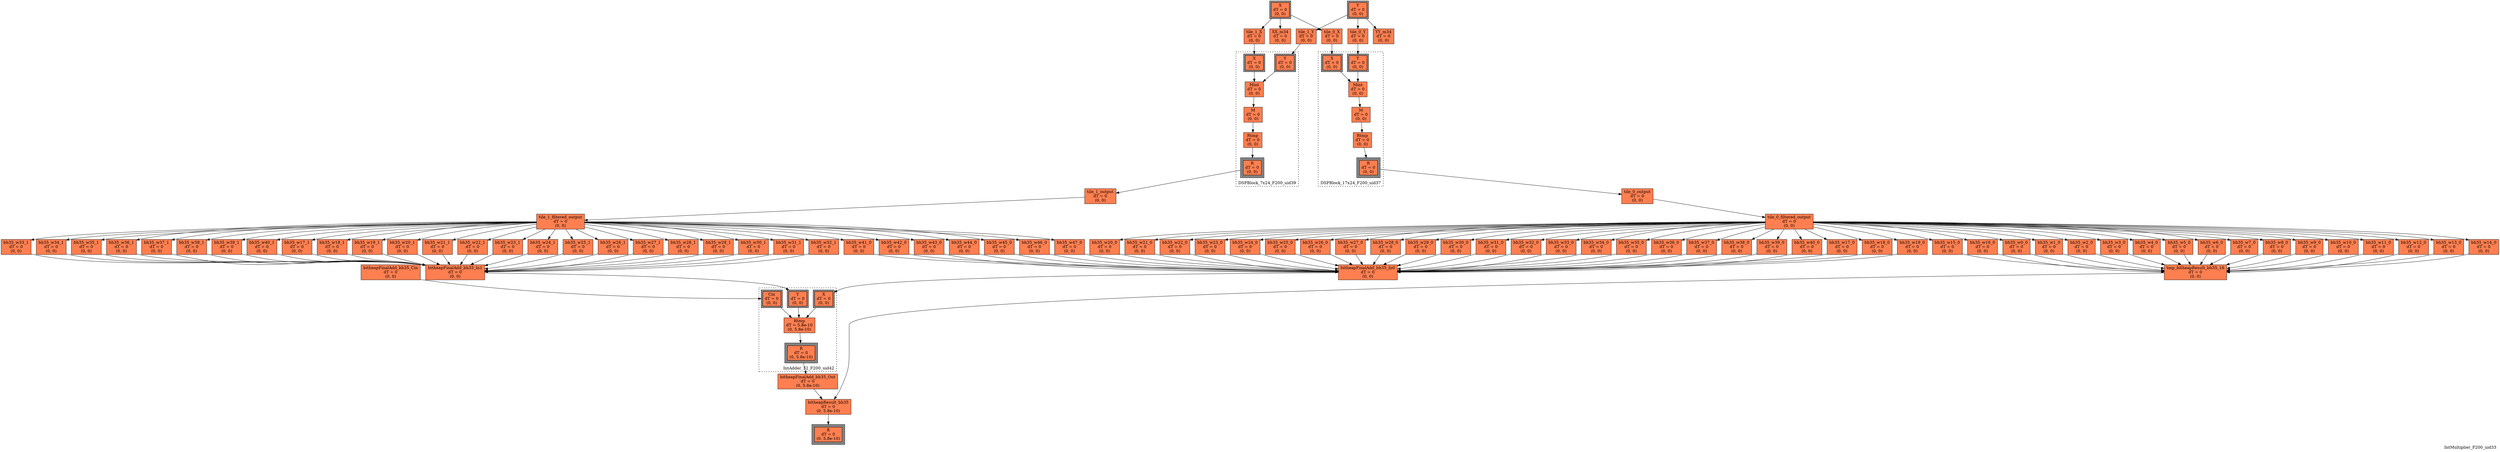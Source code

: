 digraph IntMultiplier_F200_uid33
{
	//graph drawing options
	label=IntMultiplier_F200_uid33;
	labelloc=bottom;
	labeljust=right;
	ratio=auto;
	nodesep=0.25;
	ranksep=0.5;

	//input/output signals of operator IntMultiplier_F200_uid33
	X__IntMultiplier_F200_uid33 [ label="X\ndT = 0\n(0, 0)", shape=box, color=black, style="bold, filled", fillcolor=coral, peripheries=2 ];
	Y__IntMultiplier_F200_uid33 [ label="Y\ndT = 0\n(0, 0)", shape=box, color=black, style="bold, filled", fillcolor=coral, peripheries=2 ];
	R__IntMultiplier_F200_uid33 [ label="R\ndT = 0\n(0, 5.8e-10)", shape=box, color=black, style="bold, filled", fillcolor=coral, peripheries=3 ];
	{rank=same X__IntMultiplier_F200_uid33, Y__IntMultiplier_F200_uid33};
	{rank=same R__IntMultiplier_F200_uid33};
	//internal signals of operator IntMultiplier_F200_uid33
	XX_m34__IntMultiplier_F200_uid33 [ label="XX_m34\ndT = 0\n(0, 0)", shape=box, color=black, style=filled, fillcolor=coral, peripheries=1 ];
	YY_m34__IntMultiplier_F200_uid33 [ label="YY_m34\ndT = 0\n(0, 0)", shape=box, color=black, style=filled, fillcolor=coral, peripheries=1 ];
	tile_0_X__IntMultiplier_F200_uid33 [ label="tile_0_X\ndT = 0\n(0, 0)", shape=box, color=black, style=filled, fillcolor=coral, peripheries=1 ];
	tile_0_Y__IntMultiplier_F200_uid33 [ label="tile_0_Y\ndT = 0\n(0, 0)", shape=box, color=black, style=filled, fillcolor=coral, peripheries=1 ];
	tile_0_output__IntMultiplier_F200_uid33 [ label="tile_0_output\ndT = 0\n(0, 0)", shape=box, color=black, style=filled, fillcolor=coral, peripheries=1 ];
	tile_0_filtered_output__IntMultiplier_F200_uid33 [ label="tile_0_filtered_output\ndT = 0\n(0, 0)", shape=box, color=black, style=filled, fillcolor=coral, peripheries=1 ];
	bh35_w0_0__IntMultiplier_F200_uid33 [ label="bh35_w0_0\ndT = 0\n(0, 0)", shape=box, color=black, style=filled, fillcolor=coral, peripheries=1 ];
	bh35_w1_0__IntMultiplier_F200_uid33 [ label="bh35_w1_0\ndT = 0\n(0, 0)", shape=box, color=black, style=filled, fillcolor=coral, peripheries=1 ];
	bh35_w2_0__IntMultiplier_F200_uid33 [ label="bh35_w2_0\ndT = 0\n(0, 0)", shape=box, color=black, style=filled, fillcolor=coral, peripheries=1 ];
	bh35_w3_0__IntMultiplier_F200_uid33 [ label="bh35_w3_0\ndT = 0\n(0, 0)", shape=box, color=black, style=filled, fillcolor=coral, peripheries=1 ];
	bh35_w4_0__IntMultiplier_F200_uid33 [ label="bh35_w4_0\ndT = 0\n(0, 0)", shape=box, color=black, style=filled, fillcolor=coral, peripheries=1 ];
	bh35_w5_0__IntMultiplier_F200_uid33 [ label="bh35_w5_0\ndT = 0\n(0, 0)", shape=box, color=black, style=filled, fillcolor=coral, peripheries=1 ];
	bh35_w6_0__IntMultiplier_F200_uid33 [ label="bh35_w6_0\ndT = 0\n(0, 0)", shape=box, color=black, style=filled, fillcolor=coral, peripheries=1 ];
	bh35_w7_0__IntMultiplier_F200_uid33 [ label="bh35_w7_0\ndT = 0\n(0, 0)", shape=box, color=black, style=filled, fillcolor=coral, peripheries=1 ];
	bh35_w8_0__IntMultiplier_F200_uid33 [ label="bh35_w8_0\ndT = 0\n(0, 0)", shape=box, color=black, style=filled, fillcolor=coral, peripheries=1 ];
	bh35_w9_0__IntMultiplier_F200_uid33 [ label="bh35_w9_0\ndT = 0\n(0, 0)", shape=box, color=black, style=filled, fillcolor=coral, peripheries=1 ];
	bh35_w10_0__IntMultiplier_F200_uid33 [ label="bh35_w10_0\ndT = 0\n(0, 0)", shape=box, color=black, style=filled, fillcolor=coral, peripheries=1 ];
	bh35_w11_0__IntMultiplier_F200_uid33 [ label="bh35_w11_0\ndT = 0\n(0, 0)", shape=box, color=black, style=filled, fillcolor=coral, peripheries=1 ];
	bh35_w12_0__IntMultiplier_F200_uid33 [ label="bh35_w12_0\ndT = 0\n(0, 0)", shape=box, color=black, style=filled, fillcolor=coral, peripheries=1 ];
	bh35_w13_0__IntMultiplier_F200_uid33 [ label="bh35_w13_0\ndT = 0\n(0, 0)", shape=box, color=black, style=filled, fillcolor=coral, peripheries=1 ];
	bh35_w14_0__IntMultiplier_F200_uid33 [ label="bh35_w14_0\ndT = 0\n(0, 0)", shape=box, color=black, style=filled, fillcolor=coral, peripheries=1 ];
	bh35_w15_0__IntMultiplier_F200_uid33 [ label="bh35_w15_0\ndT = 0\n(0, 0)", shape=box, color=black, style=filled, fillcolor=coral, peripheries=1 ];
	bh35_w16_0__IntMultiplier_F200_uid33 [ label="bh35_w16_0\ndT = 0\n(0, 0)", shape=box, color=black, style=filled, fillcolor=coral, peripheries=1 ];
	bh35_w17_0__IntMultiplier_F200_uid33 [ label="bh35_w17_0\ndT = 0\n(0, 0)", shape=box, color=black, style=filled, fillcolor=coral, peripheries=1 ];
	bh35_w18_0__IntMultiplier_F200_uid33 [ label="bh35_w18_0\ndT = 0\n(0, 0)", shape=box, color=black, style=filled, fillcolor=coral, peripheries=1 ];
	bh35_w19_0__IntMultiplier_F200_uid33 [ label="bh35_w19_0\ndT = 0\n(0, 0)", shape=box, color=black, style=filled, fillcolor=coral, peripheries=1 ];
	bh35_w20_0__IntMultiplier_F200_uid33 [ label="bh35_w20_0\ndT = 0\n(0, 0)", shape=box, color=black, style=filled, fillcolor=coral, peripheries=1 ];
	bh35_w21_0__IntMultiplier_F200_uid33 [ label="bh35_w21_0\ndT = 0\n(0, 0)", shape=box, color=black, style=filled, fillcolor=coral, peripheries=1 ];
	bh35_w22_0__IntMultiplier_F200_uid33 [ label="bh35_w22_0\ndT = 0\n(0, 0)", shape=box, color=black, style=filled, fillcolor=coral, peripheries=1 ];
	bh35_w23_0__IntMultiplier_F200_uid33 [ label="bh35_w23_0\ndT = 0\n(0, 0)", shape=box, color=black, style=filled, fillcolor=coral, peripheries=1 ];
	bh35_w24_0__IntMultiplier_F200_uid33 [ label="bh35_w24_0\ndT = 0\n(0, 0)", shape=box, color=black, style=filled, fillcolor=coral, peripheries=1 ];
	bh35_w25_0__IntMultiplier_F200_uid33 [ label="bh35_w25_0\ndT = 0\n(0, 0)", shape=box, color=black, style=filled, fillcolor=coral, peripheries=1 ];
	bh35_w26_0__IntMultiplier_F200_uid33 [ label="bh35_w26_0\ndT = 0\n(0, 0)", shape=box, color=black, style=filled, fillcolor=coral, peripheries=1 ];
	bh35_w27_0__IntMultiplier_F200_uid33 [ label="bh35_w27_0\ndT = 0\n(0, 0)", shape=box, color=black, style=filled, fillcolor=coral, peripheries=1 ];
	bh35_w28_0__IntMultiplier_F200_uid33 [ label="bh35_w28_0\ndT = 0\n(0, 0)", shape=box, color=black, style=filled, fillcolor=coral, peripheries=1 ];
	bh35_w29_0__IntMultiplier_F200_uid33 [ label="bh35_w29_0\ndT = 0\n(0, 0)", shape=box, color=black, style=filled, fillcolor=coral, peripheries=1 ];
	bh35_w30_0__IntMultiplier_F200_uid33 [ label="bh35_w30_0\ndT = 0\n(0, 0)", shape=box, color=black, style=filled, fillcolor=coral, peripheries=1 ];
	bh35_w31_0__IntMultiplier_F200_uid33 [ label="bh35_w31_0\ndT = 0\n(0, 0)", shape=box, color=black, style=filled, fillcolor=coral, peripheries=1 ];
	bh35_w32_0__IntMultiplier_F200_uid33 [ label="bh35_w32_0\ndT = 0\n(0, 0)", shape=box, color=black, style=filled, fillcolor=coral, peripheries=1 ];
	bh35_w33_0__IntMultiplier_F200_uid33 [ label="bh35_w33_0\ndT = 0\n(0, 0)", shape=box, color=black, style=filled, fillcolor=coral, peripheries=1 ];
	bh35_w34_0__IntMultiplier_F200_uid33 [ label="bh35_w34_0\ndT = 0\n(0, 0)", shape=box, color=black, style=filled, fillcolor=coral, peripheries=1 ];
	bh35_w35_0__IntMultiplier_F200_uid33 [ label="bh35_w35_0\ndT = 0\n(0, 0)", shape=box, color=black, style=filled, fillcolor=coral, peripheries=1 ];
	bh35_w36_0__IntMultiplier_F200_uid33 [ label="bh35_w36_0\ndT = 0\n(0, 0)", shape=box, color=black, style=filled, fillcolor=coral, peripheries=1 ];
	bh35_w37_0__IntMultiplier_F200_uid33 [ label="bh35_w37_0\ndT = 0\n(0, 0)", shape=box, color=black, style=filled, fillcolor=coral, peripheries=1 ];
	bh35_w38_0__IntMultiplier_F200_uid33 [ label="bh35_w38_0\ndT = 0\n(0, 0)", shape=box, color=black, style=filled, fillcolor=coral, peripheries=1 ];
	bh35_w39_0__IntMultiplier_F200_uid33 [ label="bh35_w39_0\ndT = 0\n(0, 0)", shape=box, color=black, style=filled, fillcolor=coral, peripheries=1 ];
	bh35_w40_0__IntMultiplier_F200_uid33 [ label="bh35_w40_0\ndT = 0\n(0, 0)", shape=box, color=black, style=filled, fillcolor=coral, peripheries=1 ];
	tile_1_X__IntMultiplier_F200_uid33 [ label="tile_1_X\ndT = 0\n(0, 0)", shape=box, color=black, style=filled, fillcolor=coral, peripheries=1 ];
	tile_1_Y__IntMultiplier_F200_uid33 [ label="tile_1_Y\ndT = 0\n(0, 0)", shape=box, color=black, style=filled, fillcolor=coral, peripheries=1 ];
	tile_1_output__IntMultiplier_F200_uid33 [ label="tile_1_output\ndT = 0\n(0, 0)", shape=box, color=black, style=filled, fillcolor=coral, peripheries=1 ];
	tile_1_filtered_output__IntMultiplier_F200_uid33 [ label="tile_1_filtered_output\ndT = 0\n(0, 0)", shape=box, color=black, style=filled, fillcolor=coral, peripheries=1 ];
	bh35_w17_1__IntMultiplier_F200_uid33 [ label="bh35_w17_1\ndT = 0\n(0, 0)", shape=box, color=black, style=filled, fillcolor=coral, peripheries=1 ];
	bh35_w18_1__IntMultiplier_F200_uid33 [ label="bh35_w18_1\ndT = 0\n(0, 0)", shape=box, color=black, style=filled, fillcolor=coral, peripheries=1 ];
	bh35_w19_1__IntMultiplier_F200_uid33 [ label="bh35_w19_1\ndT = 0\n(0, 0)", shape=box, color=black, style=filled, fillcolor=coral, peripheries=1 ];
	bh35_w20_1__IntMultiplier_F200_uid33 [ label="bh35_w20_1\ndT = 0\n(0, 0)", shape=box, color=black, style=filled, fillcolor=coral, peripheries=1 ];
	bh35_w21_1__IntMultiplier_F200_uid33 [ label="bh35_w21_1\ndT = 0\n(0, 0)", shape=box, color=black, style=filled, fillcolor=coral, peripheries=1 ];
	bh35_w22_1__IntMultiplier_F200_uid33 [ label="bh35_w22_1\ndT = 0\n(0, 0)", shape=box, color=black, style=filled, fillcolor=coral, peripheries=1 ];
	bh35_w23_1__IntMultiplier_F200_uid33 [ label="bh35_w23_1\ndT = 0\n(0, 0)", shape=box, color=black, style=filled, fillcolor=coral, peripheries=1 ];
	bh35_w24_1__IntMultiplier_F200_uid33 [ label="bh35_w24_1\ndT = 0\n(0, 0)", shape=box, color=black, style=filled, fillcolor=coral, peripheries=1 ];
	bh35_w25_1__IntMultiplier_F200_uid33 [ label="bh35_w25_1\ndT = 0\n(0, 0)", shape=box, color=black, style=filled, fillcolor=coral, peripheries=1 ];
	bh35_w26_1__IntMultiplier_F200_uid33 [ label="bh35_w26_1\ndT = 0\n(0, 0)", shape=box, color=black, style=filled, fillcolor=coral, peripheries=1 ];
	bh35_w27_1__IntMultiplier_F200_uid33 [ label="bh35_w27_1\ndT = 0\n(0, 0)", shape=box, color=black, style=filled, fillcolor=coral, peripheries=1 ];
	bh35_w28_1__IntMultiplier_F200_uid33 [ label="bh35_w28_1\ndT = 0\n(0, 0)", shape=box, color=black, style=filled, fillcolor=coral, peripheries=1 ];
	bh35_w29_1__IntMultiplier_F200_uid33 [ label="bh35_w29_1\ndT = 0\n(0, 0)", shape=box, color=black, style=filled, fillcolor=coral, peripheries=1 ];
	bh35_w30_1__IntMultiplier_F200_uid33 [ label="bh35_w30_1\ndT = 0\n(0, 0)", shape=box, color=black, style=filled, fillcolor=coral, peripheries=1 ];
	bh35_w31_1__IntMultiplier_F200_uid33 [ label="bh35_w31_1\ndT = 0\n(0, 0)", shape=box, color=black, style=filled, fillcolor=coral, peripheries=1 ];
	bh35_w32_1__IntMultiplier_F200_uid33 [ label="bh35_w32_1\ndT = 0\n(0, 0)", shape=box, color=black, style=filled, fillcolor=coral, peripheries=1 ];
	bh35_w33_1__IntMultiplier_F200_uid33 [ label="bh35_w33_1\ndT = 0\n(0, 0)", shape=box, color=black, style=filled, fillcolor=coral, peripheries=1 ];
	bh35_w34_1__IntMultiplier_F200_uid33 [ label="bh35_w34_1\ndT = 0\n(0, 0)", shape=box, color=black, style=filled, fillcolor=coral, peripheries=1 ];
	bh35_w35_1__IntMultiplier_F200_uid33 [ label="bh35_w35_1\ndT = 0\n(0, 0)", shape=box, color=black, style=filled, fillcolor=coral, peripheries=1 ];
	bh35_w36_1__IntMultiplier_F200_uid33 [ label="bh35_w36_1\ndT = 0\n(0, 0)", shape=box, color=black, style=filled, fillcolor=coral, peripheries=1 ];
	bh35_w37_1__IntMultiplier_F200_uid33 [ label="bh35_w37_1\ndT = 0\n(0, 0)", shape=box, color=black, style=filled, fillcolor=coral, peripheries=1 ];
	bh35_w38_1__IntMultiplier_F200_uid33 [ label="bh35_w38_1\ndT = 0\n(0, 0)", shape=box, color=black, style=filled, fillcolor=coral, peripheries=1 ];
	bh35_w39_1__IntMultiplier_F200_uid33 [ label="bh35_w39_1\ndT = 0\n(0, 0)", shape=box, color=black, style=filled, fillcolor=coral, peripheries=1 ];
	bh35_w40_1__IntMultiplier_F200_uid33 [ label="bh35_w40_1\ndT = 0\n(0, 0)", shape=box, color=black, style=filled, fillcolor=coral, peripheries=1 ];
	bh35_w41_0__IntMultiplier_F200_uid33 [ label="bh35_w41_0\ndT = 0\n(0, 0)", shape=box, color=black, style=filled, fillcolor=coral, peripheries=1 ];
	bh35_w42_0__IntMultiplier_F200_uid33 [ label="bh35_w42_0\ndT = 0\n(0, 0)", shape=box, color=black, style=filled, fillcolor=coral, peripheries=1 ];
	bh35_w43_0__IntMultiplier_F200_uid33 [ label="bh35_w43_0\ndT = 0\n(0, 0)", shape=box, color=black, style=filled, fillcolor=coral, peripheries=1 ];
	bh35_w44_0__IntMultiplier_F200_uid33 [ label="bh35_w44_0\ndT = 0\n(0, 0)", shape=box, color=black, style=filled, fillcolor=coral, peripheries=1 ];
	bh35_w45_0__IntMultiplier_F200_uid33 [ label="bh35_w45_0\ndT = 0\n(0, 0)", shape=box, color=black, style=filled, fillcolor=coral, peripheries=1 ];
	bh35_w46_0__IntMultiplier_F200_uid33 [ label="bh35_w46_0\ndT = 0\n(0, 0)", shape=box, color=black, style=filled, fillcolor=coral, peripheries=1 ];
	bh35_w47_0__IntMultiplier_F200_uid33 [ label="bh35_w47_0\ndT = 0\n(0, 0)", shape=box, color=black, style=filled, fillcolor=coral, peripheries=1 ];
	tmp_bitheapResult_bh35_16__IntMultiplier_F200_uid33 [ label="tmp_bitheapResult_bh35_16\ndT = 0\n(0, 0)", shape=box, color=black, style=filled, fillcolor=coral, peripheries=1 ];
	bitheapFinalAdd_bh35_In0__IntMultiplier_F200_uid33 [ label="bitheapFinalAdd_bh35_In0\ndT = 0\n(0, 0)", shape=box, color=black, style=filled, fillcolor=coral, peripheries=1 ];
	bitheapFinalAdd_bh35_In1__IntMultiplier_F200_uid33 [ label="bitheapFinalAdd_bh35_In1\ndT = 0\n(0, 0)", shape=box, color=black, style=filled, fillcolor=coral, peripheries=1 ];
	bitheapFinalAdd_bh35_Cin__IntMultiplier_F200_uid33 [ label="bitheapFinalAdd_bh35_Cin\ndT = 0\n(0, 0)", shape=box, color=black, style=filled, fillcolor=coral, peripheries=1 ];
	bitheapFinalAdd_bh35_Out__IntMultiplier_F200_uid33 [ label="bitheapFinalAdd_bh35_Out\ndT = 0\n(0, 5.8e-10)", shape=box, color=black, style=filled, fillcolor=coral, peripheries=1 ];
	bitheapResult_bh35__IntMultiplier_F200_uid33 [ label="bitheapResult_bh35\ndT = 0\n(0, 5.8e-10)", shape=box, color=black, style=filled, fillcolor=coral, peripheries=1 ];

	//subcomponents of operator IntMultiplier_F200_uid33

	subgraph cluster_DSPBlock_17x24_F200_uid37
	{
		//graph drawing options
		label=DSPBlock_17x24_F200_uid37;
		labelloc=bottom;
		labeljust=right;
		style="bold, dotted";
		ratio=auto;
		nodesep=0.25;
		ranksep=0.5;

		//input/output signals of operator DSPBlock_17x24_F200_uid37
		X__DSPBlock_17x24_F200_uid37 [ label="X\ndT = 0\n(0, 0)", shape=box, color=black, style="bold, filled", fillcolor=coral, peripheries=2 ];
		Y__DSPBlock_17x24_F200_uid37 [ label="Y\ndT = 0\n(0, 0)", shape=box, color=black, style="bold, filled", fillcolor=coral, peripheries=2 ];
		R__DSPBlock_17x24_F200_uid37 [ label="R\ndT = 0\n(0, 0)", shape=box, color=black, style="bold, filled", fillcolor=coral, peripheries=3 ];
		{rank=same X__DSPBlock_17x24_F200_uid37, Y__DSPBlock_17x24_F200_uid37};
		{rank=same R__DSPBlock_17x24_F200_uid37};
		//internal signals of operator DSPBlock_17x24_F200_uid37
		Mint__DSPBlock_17x24_F200_uid37 [ label="Mint\ndT = 0\n(0, 0)", shape=box, color=black, style=filled, fillcolor=coral, peripheries=1 ];
		M__DSPBlock_17x24_F200_uid37 [ label="M\ndT = 0\n(0, 0)", shape=box, color=black, style=filled, fillcolor=coral, peripheries=1 ];
		Rtmp__DSPBlock_17x24_F200_uid37 [ label="Rtmp\ndT = 0\n(0, 0)", shape=box, color=black, style=filled, fillcolor=coral, peripheries=1 ];

		//subcomponents of operator DSPBlock_17x24_F200_uid37

		//input and internal signal connections of operator DSPBlock_17x24_F200_uid37
		X__DSPBlock_17x24_F200_uid37 -> Mint__DSPBlock_17x24_F200_uid37 [ arrowhead=normal, arrowsize=1.0, arrowtail=normal, color=black, dir=forward  ];
		Y__DSPBlock_17x24_F200_uid37 -> Mint__DSPBlock_17x24_F200_uid37 [ arrowhead=normal, arrowsize=1.0, arrowtail=normal, color=black, dir=forward  ];
		Mint__DSPBlock_17x24_F200_uid37 -> M__DSPBlock_17x24_F200_uid37 [ arrowhead=normal, arrowsize=1.0, arrowtail=normal, color=black, dir=forward  ];
		M__DSPBlock_17x24_F200_uid37 -> Rtmp__DSPBlock_17x24_F200_uid37 [ arrowhead=normal, arrowsize=1.0, arrowtail=normal, color=black, dir=forward  ];
		Rtmp__DSPBlock_17x24_F200_uid37 -> R__DSPBlock_17x24_F200_uid37 [ arrowhead=normal, arrowsize=1.0, arrowtail=normal, color=black, dir=forward  ];
	}

		//output signal connections of operator DSPBlock_17x24_F200_uid37
		R__DSPBlock_17x24_F200_uid37 -> tile_0_output__IntMultiplier_F200_uid33 [ arrowhead=normal, arrowsize=1.0, arrowtail=normal, color=black, dir=forward  ];

	subgraph cluster_DSPBlock_7x24_F200_uid39
	{
		//graph drawing options
		label=DSPBlock_7x24_F200_uid39;
		labelloc=bottom;
		labeljust=right;
		style="bold, dotted";
		ratio=auto;
		nodesep=0.25;
		ranksep=0.5;

		//input/output signals of operator DSPBlock_7x24_F200_uid39
		X__DSPBlock_7x24_F200_uid39 [ label="X\ndT = 0\n(0, 0)", shape=box, color=black, style="bold, filled", fillcolor=coral, peripheries=2 ];
		Y__DSPBlock_7x24_F200_uid39 [ label="Y\ndT = 0\n(0, 0)", shape=box, color=black, style="bold, filled", fillcolor=coral, peripheries=2 ];
		R__DSPBlock_7x24_F200_uid39 [ label="R\ndT = 0\n(0, 0)", shape=box, color=black, style="bold, filled", fillcolor=coral, peripheries=3 ];
		{rank=same X__DSPBlock_7x24_F200_uid39, Y__DSPBlock_7x24_F200_uid39};
		{rank=same R__DSPBlock_7x24_F200_uid39};
		//internal signals of operator DSPBlock_7x24_F200_uid39
		Mint__DSPBlock_7x24_F200_uid39 [ label="Mint\ndT = 0\n(0, 0)", shape=box, color=black, style=filled, fillcolor=coral, peripheries=1 ];
		M__DSPBlock_7x24_F200_uid39 [ label="M\ndT = 0\n(0, 0)", shape=box, color=black, style=filled, fillcolor=coral, peripheries=1 ];
		Rtmp__DSPBlock_7x24_F200_uid39 [ label="Rtmp\ndT = 0\n(0, 0)", shape=box, color=black, style=filled, fillcolor=coral, peripheries=1 ];

		//subcomponents of operator DSPBlock_7x24_F200_uid39

		//input and internal signal connections of operator DSPBlock_7x24_F200_uid39
		X__DSPBlock_7x24_F200_uid39 -> Mint__DSPBlock_7x24_F200_uid39 [ arrowhead=normal, arrowsize=1.0, arrowtail=normal, color=black, dir=forward  ];
		Y__DSPBlock_7x24_F200_uid39 -> Mint__DSPBlock_7x24_F200_uid39 [ arrowhead=normal, arrowsize=1.0, arrowtail=normal, color=black, dir=forward  ];
		Mint__DSPBlock_7x24_F200_uid39 -> M__DSPBlock_7x24_F200_uid39 [ arrowhead=normal, arrowsize=1.0, arrowtail=normal, color=black, dir=forward  ];
		M__DSPBlock_7x24_F200_uid39 -> Rtmp__DSPBlock_7x24_F200_uid39 [ arrowhead=normal, arrowsize=1.0, arrowtail=normal, color=black, dir=forward  ];
		Rtmp__DSPBlock_7x24_F200_uid39 -> R__DSPBlock_7x24_F200_uid39 [ arrowhead=normal, arrowsize=1.0, arrowtail=normal, color=black, dir=forward  ];
	}

		//output signal connections of operator DSPBlock_7x24_F200_uid39
		R__DSPBlock_7x24_F200_uid39 -> tile_1_output__IntMultiplier_F200_uid33 [ arrowhead=normal, arrowsize=1.0, arrowtail=normal, color=black, dir=forward  ];

	subgraph cluster_IntAdder_32_F200_uid42
	{
		//graph drawing options
		label=IntAdder_32_F200_uid42;
		labelloc=bottom;
		labeljust=right;
		style="bold, dotted";
		ratio=auto;
		nodesep=0.25;
		ranksep=0.5;

		//input/output signals of operator IntAdder_32_F200_uid42
		X__IntAdder_32_F200_uid42 [ label="X\ndT = 0\n(0, 0)", shape=box, color=black, style="bold, filled", fillcolor=coral, peripheries=2 ];
		Y__IntAdder_32_F200_uid42 [ label="Y\ndT = 0\n(0, 0)", shape=box, color=black, style="bold, filled", fillcolor=coral, peripheries=2 ];
		Cin__IntAdder_32_F200_uid42 [ label="Cin\ndT = 0\n(0, 0)", shape=box, color=black, style="bold, filled", fillcolor=coral, peripheries=2 ];
		R__IntAdder_32_F200_uid42 [ label="R\ndT = 0\n(0, 5.8e-10)", shape=box, color=black, style="bold, filled", fillcolor=coral, peripheries=3 ];
		{rank=same X__IntAdder_32_F200_uid42, Y__IntAdder_32_F200_uid42, Cin__IntAdder_32_F200_uid42};
		{rank=same R__IntAdder_32_F200_uid42};
		//internal signals of operator IntAdder_32_F200_uid42
		Rtmp__IntAdder_32_F200_uid42 [ label="Rtmp\ndT = 5.8e-10\n(0, 5.8e-10)", shape=box, color=black, style=filled, fillcolor=coral, peripheries=1 ];

		//subcomponents of operator IntAdder_32_F200_uid42

		//input and internal signal connections of operator IntAdder_32_F200_uid42
		X__IntAdder_32_F200_uid42 -> Rtmp__IntAdder_32_F200_uid42 [ arrowhead=normal, arrowsize=1.0, arrowtail=normal, color=black, dir=forward  ];
		Y__IntAdder_32_F200_uid42 -> Rtmp__IntAdder_32_F200_uid42 [ arrowhead=normal, arrowsize=1.0, arrowtail=normal, color=black, dir=forward  ];
		Cin__IntAdder_32_F200_uid42 -> Rtmp__IntAdder_32_F200_uid42 [ arrowhead=normal, arrowsize=1.0, arrowtail=normal, color=black, dir=forward  ];
		Rtmp__IntAdder_32_F200_uid42 -> R__IntAdder_32_F200_uid42 [ arrowhead=normal, arrowsize=1.0, arrowtail=normal, color=black, dir=forward  ];
	}

		//output signal connections of operator IntAdder_32_F200_uid42
		R__IntAdder_32_F200_uid42 -> bitheapFinalAdd_bh35_Out__IntMultiplier_F200_uid33 [ arrowhead=normal, arrowsize=1.0, arrowtail=normal, color=black, dir=forward  ];

	//input and internal signal connections of operator IntMultiplier_F200_uid33
	X__IntMultiplier_F200_uid33 -> XX_m34__IntMultiplier_F200_uid33 [ arrowhead=normal, arrowsize=1.0, arrowtail=normal, color=black, dir=forward  ];
	X__IntMultiplier_F200_uid33 -> tile_0_X__IntMultiplier_F200_uid33 [ arrowhead=normal, arrowsize=1.0, arrowtail=normal, color=black, dir=forward  ];
	X__IntMultiplier_F200_uid33 -> tile_1_X__IntMultiplier_F200_uid33 [ arrowhead=normal, arrowsize=1.0, arrowtail=normal, color=black, dir=forward  ];
	Y__IntMultiplier_F200_uid33 -> YY_m34__IntMultiplier_F200_uid33 [ arrowhead=normal, arrowsize=1.0, arrowtail=normal, color=black, dir=forward  ];
	Y__IntMultiplier_F200_uid33 -> tile_0_Y__IntMultiplier_F200_uid33 [ arrowhead=normal, arrowsize=1.0, arrowtail=normal, color=black, dir=forward  ];
	Y__IntMultiplier_F200_uid33 -> tile_1_Y__IntMultiplier_F200_uid33 [ arrowhead=normal, arrowsize=1.0, arrowtail=normal, color=black, dir=forward  ];
	tile_0_X__IntMultiplier_F200_uid33 -> X__DSPBlock_17x24_F200_uid37 [ arrowhead=normal, arrowsize=1.0, arrowtail=normal, color=black, dir=forward  ];
	tile_0_Y__IntMultiplier_F200_uid33 -> Y__DSPBlock_17x24_F200_uid37 [ arrowhead=normal, arrowsize=1.0, arrowtail=normal, color=black, dir=forward  ];
	tile_0_output__IntMultiplier_F200_uid33 -> tile_0_filtered_output__IntMultiplier_F200_uid33 [ arrowhead=normal, arrowsize=1.0, arrowtail=normal, color=black, dir=forward  ];
	tile_0_filtered_output__IntMultiplier_F200_uid33 -> bh35_w0_0__IntMultiplier_F200_uid33 [ arrowhead=normal, arrowsize=1.0, arrowtail=normal, color=black, dir=forward  ];
	tile_0_filtered_output__IntMultiplier_F200_uid33 -> bh35_w1_0__IntMultiplier_F200_uid33 [ arrowhead=normal, arrowsize=1.0, arrowtail=normal, color=black, dir=forward  ];
	tile_0_filtered_output__IntMultiplier_F200_uid33 -> bh35_w2_0__IntMultiplier_F200_uid33 [ arrowhead=normal, arrowsize=1.0, arrowtail=normal, color=black, dir=forward  ];
	tile_0_filtered_output__IntMultiplier_F200_uid33 -> bh35_w3_0__IntMultiplier_F200_uid33 [ arrowhead=normal, arrowsize=1.0, arrowtail=normal, color=black, dir=forward  ];
	tile_0_filtered_output__IntMultiplier_F200_uid33 -> bh35_w4_0__IntMultiplier_F200_uid33 [ arrowhead=normal, arrowsize=1.0, arrowtail=normal, color=black, dir=forward  ];
	tile_0_filtered_output__IntMultiplier_F200_uid33 -> bh35_w5_0__IntMultiplier_F200_uid33 [ arrowhead=normal, arrowsize=1.0, arrowtail=normal, color=black, dir=forward  ];
	tile_0_filtered_output__IntMultiplier_F200_uid33 -> bh35_w6_0__IntMultiplier_F200_uid33 [ arrowhead=normal, arrowsize=1.0, arrowtail=normal, color=black, dir=forward  ];
	tile_0_filtered_output__IntMultiplier_F200_uid33 -> bh35_w7_0__IntMultiplier_F200_uid33 [ arrowhead=normal, arrowsize=1.0, arrowtail=normal, color=black, dir=forward  ];
	tile_0_filtered_output__IntMultiplier_F200_uid33 -> bh35_w8_0__IntMultiplier_F200_uid33 [ arrowhead=normal, arrowsize=1.0, arrowtail=normal, color=black, dir=forward  ];
	tile_0_filtered_output__IntMultiplier_F200_uid33 -> bh35_w9_0__IntMultiplier_F200_uid33 [ arrowhead=normal, arrowsize=1.0, arrowtail=normal, color=black, dir=forward  ];
	tile_0_filtered_output__IntMultiplier_F200_uid33 -> bh35_w10_0__IntMultiplier_F200_uid33 [ arrowhead=normal, arrowsize=1.0, arrowtail=normal, color=black, dir=forward  ];
	tile_0_filtered_output__IntMultiplier_F200_uid33 -> bh35_w11_0__IntMultiplier_F200_uid33 [ arrowhead=normal, arrowsize=1.0, arrowtail=normal, color=black, dir=forward  ];
	tile_0_filtered_output__IntMultiplier_F200_uid33 -> bh35_w12_0__IntMultiplier_F200_uid33 [ arrowhead=normal, arrowsize=1.0, arrowtail=normal, color=black, dir=forward  ];
	tile_0_filtered_output__IntMultiplier_F200_uid33 -> bh35_w13_0__IntMultiplier_F200_uid33 [ arrowhead=normal, arrowsize=1.0, arrowtail=normal, color=black, dir=forward  ];
	tile_0_filtered_output__IntMultiplier_F200_uid33 -> bh35_w14_0__IntMultiplier_F200_uid33 [ arrowhead=normal, arrowsize=1.0, arrowtail=normal, color=black, dir=forward  ];
	tile_0_filtered_output__IntMultiplier_F200_uid33 -> bh35_w15_0__IntMultiplier_F200_uid33 [ arrowhead=normal, arrowsize=1.0, arrowtail=normal, color=black, dir=forward  ];
	tile_0_filtered_output__IntMultiplier_F200_uid33 -> bh35_w16_0__IntMultiplier_F200_uid33 [ arrowhead=normal, arrowsize=1.0, arrowtail=normal, color=black, dir=forward  ];
	tile_0_filtered_output__IntMultiplier_F200_uid33 -> bh35_w17_0__IntMultiplier_F200_uid33 [ arrowhead=normal, arrowsize=1.0, arrowtail=normal, color=black, dir=forward  ];
	tile_0_filtered_output__IntMultiplier_F200_uid33 -> bh35_w18_0__IntMultiplier_F200_uid33 [ arrowhead=normal, arrowsize=1.0, arrowtail=normal, color=black, dir=forward  ];
	tile_0_filtered_output__IntMultiplier_F200_uid33 -> bh35_w19_0__IntMultiplier_F200_uid33 [ arrowhead=normal, arrowsize=1.0, arrowtail=normal, color=black, dir=forward  ];
	tile_0_filtered_output__IntMultiplier_F200_uid33 -> bh35_w20_0__IntMultiplier_F200_uid33 [ arrowhead=normal, arrowsize=1.0, arrowtail=normal, color=black, dir=forward  ];
	tile_0_filtered_output__IntMultiplier_F200_uid33 -> bh35_w21_0__IntMultiplier_F200_uid33 [ arrowhead=normal, arrowsize=1.0, arrowtail=normal, color=black, dir=forward  ];
	tile_0_filtered_output__IntMultiplier_F200_uid33 -> bh35_w22_0__IntMultiplier_F200_uid33 [ arrowhead=normal, arrowsize=1.0, arrowtail=normal, color=black, dir=forward  ];
	tile_0_filtered_output__IntMultiplier_F200_uid33 -> bh35_w23_0__IntMultiplier_F200_uid33 [ arrowhead=normal, arrowsize=1.0, arrowtail=normal, color=black, dir=forward  ];
	tile_0_filtered_output__IntMultiplier_F200_uid33 -> bh35_w24_0__IntMultiplier_F200_uid33 [ arrowhead=normal, arrowsize=1.0, arrowtail=normal, color=black, dir=forward  ];
	tile_0_filtered_output__IntMultiplier_F200_uid33 -> bh35_w25_0__IntMultiplier_F200_uid33 [ arrowhead=normal, arrowsize=1.0, arrowtail=normal, color=black, dir=forward  ];
	tile_0_filtered_output__IntMultiplier_F200_uid33 -> bh35_w26_0__IntMultiplier_F200_uid33 [ arrowhead=normal, arrowsize=1.0, arrowtail=normal, color=black, dir=forward  ];
	tile_0_filtered_output__IntMultiplier_F200_uid33 -> bh35_w27_0__IntMultiplier_F200_uid33 [ arrowhead=normal, arrowsize=1.0, arrowtail=normal, color=black, dir=forward  ];
	tile_0_filtered_output__IntMultiplier_F200_uid33 -> bh35_w28_0__IntMultiplier_F200_uid33 [ arrowhead=normal, arrowsize=1.0, arrowtail=normal, color=black, dir=forward  ];
	tile_0_filtered_output__IntMultiplier_F200_uid33 -> bh35_w29_0__IntMultiplier_F200_uid33 [ arrowhead=normal, arrowsize=1.0, arrowtail=normal, color=black, dir=forward  ];
	tile_0_filtered_output__IntMultiplier_F200_uid33 -> bh35_w30_0__IntMultiplier_F200_uid33 [ arrowhead=normal, arrowsize=1.0, arrowtail=normal, color=black, dir=forward  ];
	tile_0_filtered_output__IntMultiplier_F200_uid33 -> bh35_w31_0__IntMultiplier_F200_uid33 [ arrowhead=normal, arrowsize=1.0, arrowtail=normal, color=black, dir=forward  ];
	tile_0_filtered_output__IntMultiplier_F200_uid33 -> bh35_w32_0__IntMultiplier_F200_uid33 [ arrowhead=normal, arrowsize=1.0, arrowtail=normal, color=black, dir=forward  ];
	tile_0_filtered_output__IntMultiplier_F200_uid33 -> bh35_w33_0__IntMultiplier_F200_uid33 [ arrowhead=normal, arrowsize=1.0, arrowtail=normal, color=black, dir=forward  ];
	tile_0_filtered_output__IntMultiplier_F200_uid33 -> bh35_w34_0__IntMultiplier_F200_uid33 [ arrowhead=normal, arrowsize=1.0, arrowtail=normal, color=black, dir=forward  ];
	tile_0_filtered_output__IntMultiplier_F200_uid33 -> bh35_w35_0__IntMultiplier_F200_uid33 [ arrowhead=normal, arrowsize=1.0, arrowtail=normal, color=black, dir=forward  ];
	tile_0_filtered_output__IntMultiplier_F200_uid33 -> bh35_w36_0__IntMultiplier_F200_uid33 [ arrowhead=normal, arrowsize=1.0, arrowtail=normal, color=black, dir=forward  ];
	tile_0_filtered_output__IntMultiplier_F200_uid33 -> bh35_w37_0__IntMultiplier_F200_uid33 [ arrowhead=normal, arrowsize=1.0, arrowtail=normal, color=black, dir=forward  ];
	tile_0_filtered_output__IntMultiplier_F200_uid33 -> bh35_w38_0__IntMultiplier_F200_uid33 [ arrowhead=normal, arrowsize=1.0, arrowtail=normal, color=black, dir=forward  ];
	tile_0_filtered_output__IntMultiplier_F200_uid33 -> bh35_w39_0__IntMultiplier_F200_uid33 [ arrowhead=normal, arrowsize=1.0, arrowtail=normal, color=black, dir=forward  ];
	tile_0_filtered_output__IntMultiplier_F200_uid33 -> bh35_w40_0__IntMultiplier_F200_uid33 [ arrowhead=normal, arrowsize=1.0, arrowtail=normal, color=black, dir=forward  ];
	bh35_w0_0__IntMultiplier_F200_uid33 -> tmp_bitheapResult_bh35_16__IntMultiplier_F200_uid33 [ arrowhead=normal, arrowsize=1.0, arrowtail=normal, color=black, dir=forward  ];
	bh35_w1_0__IntMultiplier_F200_uid33 -> tmp_bitheapResult_bh35_16__IntMultiplier_F200_uid33 [ arrowhead=normal, arrowsize=1.0, arrowtail=normal, color=black, dir=forward  ];
	bh35_w2_0__IntMultiplier_F200_uid33 -> tmp_bitheapResult_bh35_16__IntMultiplier_F200_uid33 [ arrowhead=normal, arrowsize=1.0, arrowtail=normal, color=black, dir=forward  ];
	bh35_w3_0__IntMultiplier_F200_uid33 -> tmp_bitheapResult_bh35_16__IntMultiplier_F200_uid33 [ arrowhead=normal, arrowsize=1.0, arrowtail=normal, color=black, dir=forward  ];
	bh35_w4_0__IntMultiplier_F200_uid33 -> tmp_bitheapResult_bh35_16__IntMultiplier_F200_uid33 [ arrowhead=normal, arrowsize=1.0, arrowtail=normal, color=black, dir=forward  ];
	bh35_w5_0__IntMultiplier_F200_uid33 -> tmp_bitheapResult_bh35_16__IntMultiplier_F200_uid33 [ arrowhead=normal, arrowsize=1.0, arrowtail=normal, color=black, dir=forward  ];
	bh35_w6_0__IntMultiplier_F200_uid33 -> tmp_bitheapResult_bh35_16__IntMultiplier_F200_uid33 [ arrowhead=normal, arrowsize=1.0, arrowtail=normal, color=black, dir=forward  ];
	bh35_w7_0__IntMultiplier_F200_uid33 -> tmp_bitheapResult_bh35_16__IntMultiplier_F200_uid33 [ arrowhead=normal, arrowsize=1.0, arrowtail=normal, color=black, dir=forward  ];
	bh35_w8_0__IntMultiplier_F200_uid33 -> tmp_bitheapResult_bh35_16__IntMultiplier_F200_uid33 [ arrowhead=normal, arrowsize=1.0, arrowtail=normal, color=black, dir=forward  ];
	bh35_w9_0__IntMultiplier_F200_uid33 -> tmp_bitheapResult_bh35_16__IntMultiplier_F200_uid33 [ arrowhead=normal, arrowsize=1.0, arrowtail=normal, color=black, dir=forward  ];
	bh35_w10_0__IntMultiplier_F200_uid33 -> tmp_bitheapResult_bh35_16__IntMultiplier_F200_uid33 [ arrowhead=normal, arrowsize=1.0, arrowtail=normal, color=black, dir=forward  ];
	bh35_w11_0__IntMultiplier_F200_uid33 -> tmp_bitheapResult_bh35_16__IntMultiplier_F200_uid33 [ arrowhead=normal, arrowsize=1.0, arrowtail=normal, color=black, dir=forward  ];
	bh35_w12_0__IntMultiplier_F200_uid33 -> tmp_bitheapResult_bh35_16__IntMultiplier_F200_uid33 [ arrowhead=normal, arrowsize=1.0, arrowtail=normal, color=black, dir=forward  ];
	bh35_w13_0__IntMultiplier_F200_uid33 -> tmp_bitheapResult_bh35_16__IntMultiplier_F200_uid33 [ arrowhead=normal, arrowsize=1.0, arrowtail=normal, color=black, dir=forward  ];
	bh35_w14_0__IntMultiplier_F200_uid33 -> tmp_bitheapResult_bh35_16__IntMultiplier_F200_uid33 [ arrowhead=normal, arrowsize=1.0, arrowtail=normal, color=black, dir=forward  ];
	bh35_w15_0__IntMultiplier_F200_uid33 -> tmp_bitheapResult_bh35_16__IntMultiplier_F200_uid33 [ arrowhead=normal, arrowsize=1.0, arrowtail=normal, color=black, dir=forward  ];
	bh35_w16_0__IntMultiplier_F200_uid33 -> tmp_bitheapResult_bh35_16__IntMultiplier_F200_uid33 [ arrowhead=normal, arrowsize=1.0, arrowtail=normal, color=black, dir=forward  ];
	bh35_w17_0__IntMultiplier_F200_uid33 -> bitheapFinalAdd_bh35_In0__IntMultiplier_F200_uid33 [ arrowhead=normal, arrowsize=1.0, arrowtail=normal, color=black, dir=forward  ];
	bh35_w18_0__IntMultiplier_F200_uid33 -> bitheapFinalAdd_bh35_In0__IntMultiplier_F200_uid33 [ arrowhead=normal, arrowsize=1.0, arrowtail=normal, color=black, dir=forward  ];
	bh35_w19_0__IntMultiplier_F200_uid33 -> bitheapFinalAdd_bh35_In0__IntMultiplier_F200_uid33 [ arrowhead=normal, arrowsize=1.0, arrowtail=normal, color=black, dir=forward  ];
	bh35_w20_0__IntMultiplier_F200_uid33 -> bitheapFinalAdd_bh35_In0__IntMultiplier_F200_uid33 [ arrowhead=normal, arrowsize=1.0, arrowtail=normal, color=black, dir=forward  ];
	bh35_w21_0__IntMultiplier_F200_uid33 -> bitheapFinalAdd_bh35_In0__IntMultiplier_F200_uid33 [ arrowhead=normal, arrowsize=1.0, arrowtail=normal, color=black, dir=forward  ];
	bh35_w22_0__IntMultiplier_F200_uid33 -> bitheapFinalAdd_bh35_In0__IntMultiplier_F200_uid33 [ arrowhead=normal, arrowsize=1.0, arrowtail=normal, color=black, dir=forward  ];
	bh35_w23_0__IntMultiplier_F200_uid33 -> bitheapFinalAdd_bh35_In0__IntMultiplier_F200_uid33 [ arrowhead=normal, arrowsize=1.0, arrowtail=normal, color=black, dir=forward  ];
	bh35_w24_0__IntMultiplier_F200_uid33 -> bitheapFinalAdd_bh35_In0__IntMultiplier_F200_uid33 [ arrowhead=normal, arrowsize=1.0, arrowtail=normal, color=black, dir=forward  ];
	bh35_w25_0__IntMultiplier_F200_uid33 -> bitheapFinalAdd_bh35_In0__IntMultiplier_F200_uid33 [ arrowhead=normal, arrowsize=1.0, arrowtail=normal, color=black, dir=forward  ];
	bh35_w26_0__IntMultiplier_F200_uid33 -> bitheapFinalAdd_bh35_In0__IntMultiplier_F200_uid33 [ arrowhead=normal, arrowsize=1.0, arrowtail=normal, color=black, dir=forward  ];
	bh35_w27_0__IntMultiplier_F200_uid33 -> bitheapFinalAdd_bh35_In0__IntMultiplier_F200_uid33 [ arrowhead=normal, arrowsize=1.0, arrowtail=normal, color=black, dir=forward  ];
	bh35_w28_0__IntMultiplier_F200_uid33 -> bitheapFinalAdd_bh35_In0__IntMultiplier_F200_uid33 [ arrowhead=normal, arrowsize=1.0, arrowtail=normal, color=black, dir=forward  ];
	bh35_w29_0__IntMultiplier_F200_uid33 -> bitheapFinalAdd_bh35_In0__IntMultiplier_F200_uid33 [ arrowhead=normal, arrowsize=1.0, arrowtail=normal, color=black, dir=forward  ];
	bh35_w30_0__IntMultiplier_F200_uid33 -> bitheapFinalAdd_bh35_In0__IntMultiplier_F200_uid33 [ arrowhead=normal, arrowsize=1.0, arrowtail=normal, color=black, dir=forward  ];
	bh35_w31_0__IntMultiplier_F200_uid33 -> bitheapFinalAdd_bh35_In0__IntMultiplier_F200_uid33 [ arrowhead=normal, arrowsize=1.0, arrowtail=normal, color=black, dir=forward  ];
	bh35_w32_0__IntMultiplier_F200_uid33 -> bitheapFinalAdd_bh35_In0__IntMultiplier_F200_uid33 [ arrowhead=normal, arrowsize=1.0, arrowtail=normal, color=black, dir=forward  ];
	bh35_w33_0__IntMultiplier_F200_uid33 -> bitheapFinalAdd_bh35_In0__IntMultiplier_F200_uid33 [ arrowhead=normal, arrowsize=1.0, arrowtail=normal, color=black, dir=forward  ];
	bh35_w34_0__IntMultiplier_F200_uid33 -> bitheapFinalAdd_bh35_In0__IntMultiplier_F200_uid33 [ arrowhead=normal, arrowsize=1.0, arrowtail=normal, color=black, dir=forward  ];
	bh35_w35_0__IntMultiplier_F200_uid33 -> bitheapFinalAdd_bh35_In0__IntMultiplier_F200_uid33 [ arrowhead=normal, arrowsize=1.0, arrowtail=normal, color=black, dir=forward  ];
	bh35_w36_0__IntMultiplier_F200_uid33 -> bitheapFinalAdd_bh35_In0__IntMultiplier_F200_uid33 [ arrowhead=normal, arrowsize=1.0, arrowtail=normal, color=black, dir=forward  ];
	bh35_w37_0__IntMultiplier_F200_uid33 -> bitheapFinalAdd_bh35_In0__IntMultiplier_F200_uid33 [ arrowhead=normal, arrowsize=1.0, arrowtail=normal, color=black, dir=forward  ];
	bh35_w38_0__IntMultiplier_F200_uid33 -> bitheapFinalAdd_bh35_In0__IntMultiplier_F200_uid33 [ arrowhead=normal, arrowsize=1.0, arrowtail=normal, color=black, dir=forward  ];
	bh35_w39_0__IntMultiplier_F200_uid33 -> bitheapFinalAdd_bh35_In0__IntMultiplier_F200_uid33 [ arrowhead=normal, arrowsize=1.0, arrowtail=normal, color=black, dir=forward  ];
	bh35_w40_0__IntMultiplier_F200_uid33 -> bitheapFinalAdd_bh35_In0__IntMultiplier_F200_uid33 [ arrowhead=normal, arrowsize=1.0, arrowtail=normal, color=black, dir=forward  ];
	tile_1_X__IntMultiplier_F200_uid33 -> X__DSPBlock_7x24_F200_uid39 [ arrowhead=normal, arrowsize=1.0, arrowtail=normal, color=black, dir=forward  ];
	tile_1_Y__IntMultiplier_F200_uid33 -> Y__DSPBlock_7x24_F200_uid39 [ arrowhead=normal, arrowsize=1.0, arrowtail=normal, color=black, dir=forward  ];
	tile_1_output__IntMultiplier_F200_uid33 -> tile_1_filtered_output__IntMultiplier_F200_uid33 [ arrowhead=normal, arrowsize=1.0, arrowtail=normal, color=black, dir=forward  ];
	tile_1_filtered_output__IntMultiplier_F200_uid33 -> bh35_w17_1__IntMultiplier_F200_uid33 [ arrowhead=normal, arrowsize=1.0, arrowtail=normal, color=black, dir=forward  ];
	tile_1_filtered_output__IntMultiplier_F200_uid33 -> bh35_w18_1__IntMultiplier_F200_uid33 [ arrowhead=normal, arrowsize=1.0, arrowtail=normal, color=black, dir=forward  ];
	tile_1_filtered_output__IntMultiplier_F200_uid33 -> bh35_w19_1__IntMultiplier_F200_uid33 [ arrowhead=normal, arrowsize=1.0, arrowtail=normal, color=black, dir=forward  ];
	tile_1_filtered_output__IntMultiplier_F200_uid33 -> bh35_w20_1__IntMultiplier_F200_uid33 [ arrowhead=normal, arrowsize=1.0, arrowtail=normal, color=black, dir=forward  ];
	tile_1_filtered_output__IntMultiplier_F200_uid33 -> bh35_w21_1__IntMultiplier_F200_uid33 [ arrowhead=normal, arrowsize=1.0, arrowtail=normal, color=black, dir=forward  ];
	tile_1_filtered_output__IntMultiplier_F200_uid33 -> bh35_w22_1__IntMultiplier_F200_uid33 [ arrowhead=normal, arrowsize=1.0, arrowtail=normal, color=black, dir=forward  ];
	tile_1_filtered_output__IntMultiplier_F200_uid33 -> bh35_w23_1__IntMultiplier_F200_uid33 [ arrowhead=normal, arrowsize=1.0, arrowtail=normal, color=black, dir=forward  ];
	tile_1_filtered_output__IntMultiplier_F200_uid33 -> bh35_w24_1__IntMultiplier_F200_uid33 [ arrowhead=normal, arrowsize=1.0, arrowtail=normal, color=black, dir=forward  ];
	tile_1_filtered_output__IntMultiplier_F200_uid33 -> bh35_w25_1__IntMultiplier_F200_uid33 [ arrowhead=normal, arrowsize=1.0, arrowtail=normal, color=black, dir=forward  ];
	tile_1_filtered_output__IntMultiplier_F200_uid33 -> bh35_w26_1__IntMultiplier_F200_uid33 [ arrowhead=normal, arrowsize=1.0, arrowtail=normal, color=black, dir=forward  ];
	tile_1_filtered_output__IntMultiplier_F200_uid33 -> bh35_w27_1__IntMultiplier_F200_uid33 [ arrowhead=normal, arrowsize=1.0, arrowtail=normal, color=black, dir=forward  ];
	tile_1_filtered_output__IntMultiplier_F200_uid33 -> bh35_w28_1__IntMultiplier_F200_uid33 [ arrowhead=normal, arrowsize=1.0, arrowtail=normal, color=black, dir=forward  ];
	tile_1_filtered_output__IntMultiplier_F200_uid33 -> bh35_w29_1__IntMultiplier_F200_uid33 [ arrowhead=normal, arrowsize=1.0, arrowtail=normal, color=black, dir=forward  ];
	tile_1_filtered_output__IntMultiplier_F200_uid33 -> bh35_w30_1__IntMultiplier_F200_uid33 [ arrowhead=normal, arrowsize=1.0, arrowtail=normal, color=black, dir=forward  ];
	tile_1_filtered_output__IntMultiplier_F200_uid33 -> bh35_w31_1__IntMultiplier_F200_uid33 [ arrowhead=normal, arrowsize=1.0, arrowtail=normal, color=black, dir=forward  ];
	tile_1_filtered_output__IntMultiplier_F200_uid33 -> bh35_w32_1__IntMultiplier_F200_uid33 [ arrowhead=normal, arrowsize=1.0, arrowtail=normal, color=black, dir=forward  ];
	tile_1_filtered_output__IntMultiplier_F200_uid33 -> bh35_w33_1__IntMultiplier_F200_uid33 [ arrowhead=normal, arrowsize=1.0, arrowtail=normal, color=black, dir=forward  ];
	tile_1_filtered_output__IntMultiplier_F200_uid33 -> bh35_w34_1__IntMultiplier_F200_uid33 [ arrowhead=normal, arrowsize=1.0, arrowtail=normal, color=black, dir=forward  ];
	tile_1_filtered_output__IntMultiplier_F200_uid33 -> bh35_w35_1__IntMultiplier_F200_uid33 [ arrowhead=normal, arrowsize=1.0, arrowtail=normal, color=black, dir=forward  ];
	tile_1_filtered_output__IntMultiplier_F200_uid33 -> bh35_w36_1__IntMultiplier_F200_uid33 [ arrowhead=normal, arrowsize=1.0, arrowtail=normal, color=black, dir=forward  ];
	tile_1_filtered_output__IntMultiplier_F200_uid33 -> bh35_w37_1__IntMultiplier_F200_uid33 [ arrowhead=normal, arrowsize=1.0, arrowtail=normal, color=black, dir=forward  ];
	tile_1_filtered_output__IntMultiplier_F200_uid33 -> bh35_w38_1__IntMultiplier_F200_uid33 [ arrowhead=normal, arrowsize=1.0, arrowtail=normal, color=black, dir=forward  ];
	tile_1_filtered_output__IntMultiplier_F200_uid33 -> bh35_w39_1__IntMultiplier_F200_uid33 [ arrowhead=normal, arrowsize=1.0, arrowtail=normal, color=black, dir=forward  ];
	tile_1_filtered_output__IntMultiplier_F200_uid33 -> bh35_w40_1__IntMultiplier_F200_uid33 [ arrowhead=normal, arrowsize=1.0, arrowtail=normal, color=black, dir=forward  ];
	tile_1_filtered_output__IntMultiplier_F200_uid33 -> bh35_w41_0__IntMultiplier_F200_uid33 [ arrowhead=normal, arrowsize=1.0, arrowtail=normal, color=black, dir=forward  ];
	tile_1_filtered_output__IntMultiplier_F200_uid33 -> bh35_w42_0__IntMultiplier_F200_uid33 [ arrowhead=normal, arrowsize=1.0, arrowtail=normal, color=black, dir=forward  ];
	tile_1_filtered_output__IntMultiplier_F200_uid33 -> bh35_w43_0__IntMultiplier_F200_uid33 [ arrowhead=normal, arrowsize=1.0, arrowtail=normal, color=black, dir=forward  ];
	tile_1_filtered_output__IntMultiplier_F200_uid33 -> bh35_w44_0__IntMultiplier_F200_uid33 [ arrowhead=normal, arrowsize=1.0, arrowtail=normal, color=black, dir=forward  ];
	tile_1_filtered_output__IntMultiplier_F200_uid33 -> bh35_w45_0__IntMultiplier_F200_uid33 [ arrowhead=normal, arrowsize=1.0, arrowtail=normal, color=black, dir=forward  ];
	tile_1_filtered_output__IntMultiplier_F200_uid33 -> bh35_w46_0__IntMultiplier_F200_uid33 [ arrowhead=normal, arrowsize=1.0, arrowtail=normal, color=black, dir=forward  ];
	tile_1_filtered_output__IntMultiplier_F200_uid33 -> bh35_w47_0__IntMultiplier_F200_uid33 [ arrowhead=normal, arrowsize=1.0, arrowtail=normal, color=black, dir=forward  ];
	bh35_w17_1__IntMultiplier_F200_uid33 -> bitheapFinalAdd_bh35_In1__IntMultiplier_F200_uid33 [ arrowhead=normal, arrowsize=1.0, arrowtail=normal, color=black, dir=forward  ];
	bh35_w18_1__IntMultiplier_F200_uid33 -> bitheapFinalAdd_bh35_In1__IntMultiplier_F200_uid33 [ arrowhead=normal, arrowsize=1.0, arrowtail=normal, color=black, dir=forward  ];
	bh35_w19_1__IntMultiplier_F200_uid33 -> bitheapFinalAdd_bh35_In1__IntMultiplier_F200_uid33 [ arrowhead=normal, arrowsize=1.0, arrowtail=normal, color=black, dir=forward  ];
	bh35_w20_1__IntMultiplier_F200_uid33 -> bitheapFinalAdd_bh35_In1__IntMultiplier_F200_uid33 [ arrowhead=normal, arrowsize=1.0, arrowtail=normal, color=black, dir=forward  ];
	bh35_w21_1__IntMultiplier_F200_uid33 -> bitheapFinalAdd_bh35_In1__IntMultiplier_F200_uid33 [ arrowhead=normal, arrowsize=1.0, arrowtail=normal, color=black, dir=forward  ];
	bh35_w22_1__IntMultiplier_F200_uid33 -> bitheapFinalAdd_bh35_In1__IntMultiplier_F200_uid33 [ arrowhead=normal, arrowsize=1.0, arrowtail=normal, color=black, dir=forward  ];
	bh35_w23_1__IntMultiplier_F200_uid33 -> bitheapFinalAdd_bh35_In1__IntMultiplier_F200_uid33 [ arrowhead=normal, arrowsize=1.0, arrowtail=normal, color=black, dir=forward  ];
	bh35_w24_1__IntMultiplier_F200_uid33 -> bitheapFinalAdd_bh35_In1__IntMultiplier_F200_uid33 [ arrowhead=normal, arrowsize=1.0, arrowtail=normal, color=black, dir=forward  ];
	bh35_w25_1__IntMultiplier_F200_uid33 -> bitheapFinalAdd_bh35_In1__IntMultiplier_F200_uid33 [ arrowhead=normal, arrowsize=1.0, arrowtail=normal, color=black, dir=forward  ];
	bh35_w26_1__IntMultiplier_F200_uid33 -> bitheapFinalAdd_bh35_In1__IntMultiplier_F200_uid33 [ arrowhead=normal, arrowsize=1.0, arrowtail=normal, color=black, dir=forward  ];
	bh35_w27_1__IntMultiplier_F200_uid33 -> bitheapFinalAdd_bh35_In1__IntMultiplier_F200_uid33 [ arrowhead=normal, arrowsize=1.0, arrowtail=normal, color=black, dir=forward  ];
	bh35_w28_1__IntMultiplier_F200_uid33 -> bitheapFinalAdd_bh35_In1__IntMultiplier_F200_uid33 [ arrowhead=normal, arrowsize=1.0, arrowtail=normal, color=black, dir=forward  ];
	bh35_w29_1__IntMultiplier_F200_uid33 -> bitheapFinalAdd_bh35_In1__IntMultiplier_F200_uid33 [ arrowhead=normal, arrowsize=1.0, arrowtail=normal, color=black, dir=forward  ];
	bh35_w30_1__IntMultiplier_F200_uid33 -> bitheapFinalAdd_bh35_In1__IntMultiplier_F200_uid33 [ arrowhead=normal, arrowsize=1.0, arrowtail=normal, color=black, dir=forward  ];
	bh35_w31_1__IntMultiplier_F200_uid33 -> bitheapFinalAdd_bh35_In1__IntMultiplier_F200_uid33 [ arrowhead=normal, arrowsize=1.0, arrowtail=normal, color=black, dir=forward  ];
	bh35_w32_1__IntMultiplier_F200_uid33 -> bitheapFinalAdd_bh35_In1__IntMultiplier_F200_uid33 [ arrowhead=normal, arrowsize=1.0, arrowtail=normal, color=black, dir=forward  ];
	bh35_w33_1__IntMultiplier_F200_uid33 -> bitheapFinalAdd_bh35_In1__IntMultiplier_F200_uid33 [ arrowhead=normal, arrowsize=1.0, arrowtail=normal, color=black, dir=forward  ];
	bh35_w34_1__IntMultiplier_F200_uid33 -> bitheapFinalAdd_bh35_In1__IntMultiplier_F200_uid33 [ arrowhead=normal, arrowsize=1.0, arrowtail=normal, color=black, dir=forward  ];
	bh35_w35_1__IntMultiplier_F200_uid33 -> bitheapFinalAdd_bh35_In1__IntMultiplier_F200_uid33 [ arrowhead=normal, arrowsize=1.0, arrowtail=normal, color=black, dir=forward  ];
	bh35_w36_1__IntMultiplier_F200_uid33 -> bitheapFinalAdd_bh35_In1__IntMultiplier_F200_uid33 [ arrowhead=normal, arrowsize=1.0, arrowtail=normal, color=black, dir=forward  ];
	bh35_w37_1__IntMultiplier_F200_uid33 -> bitheapFinalAdd_bh35_In1__IntMultiplier_F200_uid33 [ arrowhead=normal, arrowsize=1.0, arrowtail=normal, color=black, dir=forward  ];
	bh35_w38_1__IntMultiplier_F200_uid33 -> bitheapFinalAdd_bh35_In1__IntMultiplier_F200_uid33 [ arrowhead=normal, arrowsize=1.0, arrowtail=normal, color=black, dir=forward  ];
	bh35_w39_1__IntMultiplier_F200_uid33 -> bitheapFinalAdd_bh35_In1__IntMultiplier_F200_uid33 [ arrowhead=normal, arrowsize=1.0, arrowtail=normal, color=black, dir=forward  ];
	bh35_w40_1__IntMultiplier_F200_uid33 -> bitheapFinalAdd_bh35_In1__IntMultiplier_F200_uid33 [ arrowhead=normal, arrowsize=1.0, arrowtail=normal, color=black, dir=forward  ];
	bh35_w41_0__IntMultiplier_F200_uid33 -> bitheapFinalAdd_bh35_In0__IntMultiplier_F200_uid33 [ arrowhead=normal, arrowsize=1.0, arrowtail=normal, color=black, dir=forward  ];
	bh35_w42_0__IntMultiplier_F200_uid33 -> bitheapFinalAdd_bh35_In0__IntMultiplier_F200_uid33 [ arrowhead=normal, arrowsize=1.0, arrowtail=normal, color=black, dir=forward  ];
	bh35_w43_0__IntMultiplier_F200_uid33 -> bitheapFinalAdd_bh35_In0__IntMultiplier_F200_uid33 [ arrowhead=normal, arrowsize=1.0, arrowtail=normal, color=black, dir=forward  ];
	bh35_w44_0__IntMultiplier_F200_uid33 -> bitheapFinalAdd_bh35_In0__IntMultiplier_F200_uid33 [ arrowhead=normal, arrowsize=1.0, arrowtail=normal, color=black, dir=forward  ];
	bh35_w45_0__IntMultiplier_F200_uid33 -> bitheapFinalAdd_bh35_In0__IntMultiplier_F200_uid33 [ arrowhead=normal, arrowsize=1.0, arrowtail=normal, color=black, dir=forward  ];
	bh35_w46_0__IntMultiplier_F200_uid33 -> bitheapFinalAdd_bh35_In0__IntMultiplier_F200_uid33 [ arrowhead=normal, arrowsize=1.0, arrowtail=normal, color=black, dir=forward  ];
	bh35_w47_0__IntMultiplier_F200_uid33 -> bitheapFinalAdd_bh35_In0__IntMultiplier_F200_uid33 [ arrowhead=normal, arrowsize=1.0, arrowtail=normal, color=black, dir=forward  ];
	tmp_bitheapResult_bh35_16__IntMultiplier_F200_uid33 -> bitheapResult_bh35__IntMultiplier_F200_uid33 [ arrowhead=normal, arrowsize=1.0, arrowtail=normal, color=black, dir=forward  ];
	bitheapFinalAdd_bh35_In0__IntMultiplier_F200_uid33 -> X__IntAdder_32_F200_uid42 [ arrowhead=normal, arrowsize=1.0, arrowtail=normal, color=black, dir=forward  ];
	bitheapFinalAdd_bh35_In1__IntMultiplier_F200_uid33 -> Y__IntAdder_32_F200_uid42 [ arrowhead=normal, arrowsize=1.0, arrowtail=normal, color=black, dir=forward  ];
	bitheapFinalAdd_bh35_Cin__IntMultiplier_F200_uid33 -> Cin__IntAdder_32_F200_uid42 [ arrowhead=normal, arrowsize=1.0, arrowtail=normal, color=black, dir=forward  ];
	bitheapFinalAdd_bh35_Out__IntMultiplier_F200_uid33 -> bitheapResult_bh35__IntMultiplier_F200_uid33 [ arrowhead=normal, arrowsize=1.0, arrowtail=normal, color=black, dir=forward  ];
	bitheapResult_bh35__IntMultiplier_F200_uid33 -> R__IntMultiplier_F200_uid33 [ arrowhead=normal, arrowsize=1.0, arrowtail=normal, color=black, dir=forward  ];
}

